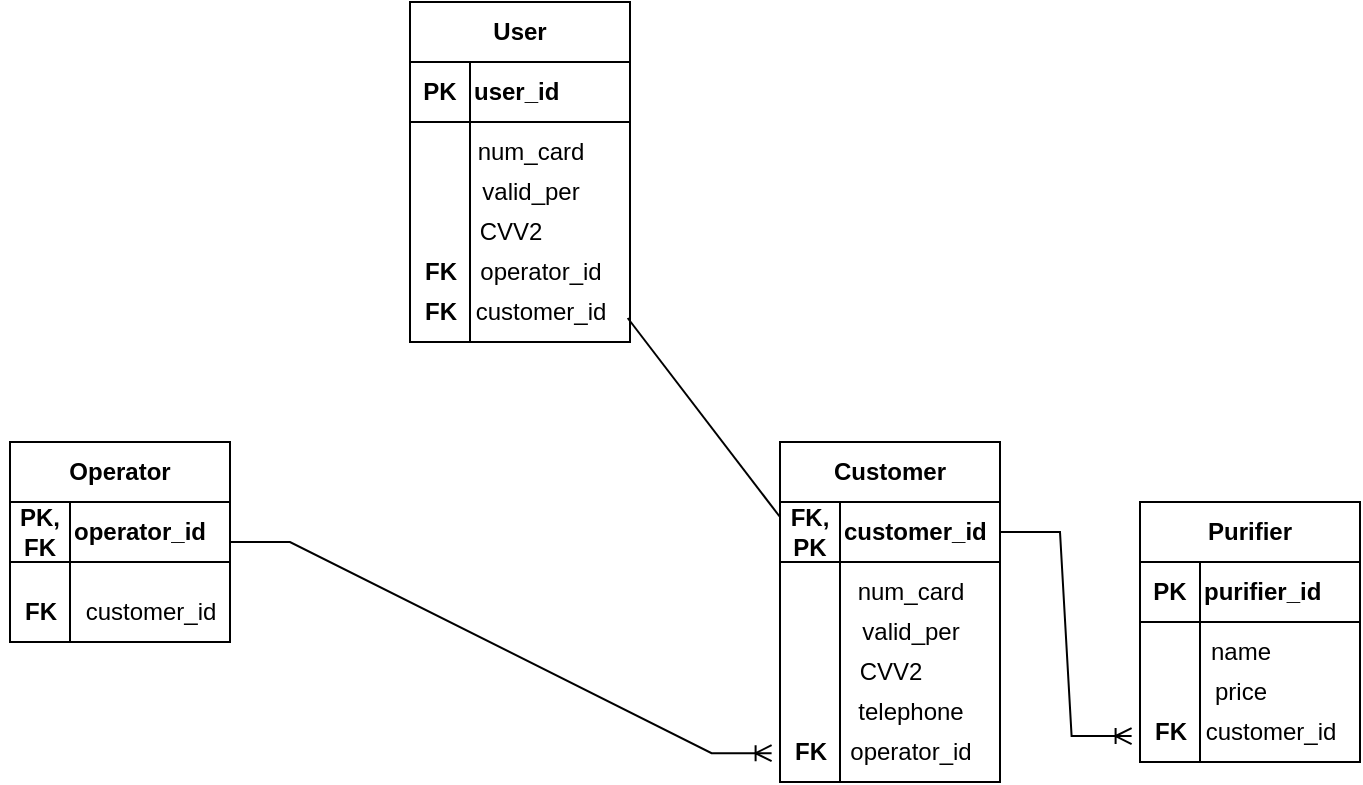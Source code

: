 <mxfile version="22.0.6" type="device" pages="3">
  <diagram id="mCyr1kptdM3YggUfpTlr" name="Варіант (а)">
    <mxGraphModel dx="1050" dy="542" grid="1" gridSize="10" guides="1" tooltips="1" connect="1" arrows="1" fold="1" page="1" pageScale="1" pageWidth="850" pageHeight="1100" math="0" shadow="0">
      <root>
        <mxCell id="0" />
        <mxCell id="1" parent="0" />
        <mxCell id="K9VBhdeOLqhP3uieEbr1-109" value="" style="rounded=0;whiteSpace=wrap;html=1;align=left;" parent="1" vertex="1">
          <mxGeometry x="320" y="100" width="80" height="110" as="geometry" />
        </mxCell>
        <mxCell id="K9VBhdeOLqhP3uieEbr1-110" value="&lt;b&gt;User&lt;/b&gt;" style="rounded=0;whiteSpace=wrap;html=1;" parent="1" vertex="1">
          <mxGeometry x="290" y="40" width="110" height="30" as="geometry" />
        </mxCell>
        <mxCell id="K9VBhdeOLqhP3uieEbr1-111" value="&lt;b&gt;PK&lt;br&gt;&lt;/b&gt;" style="rounded=0;whiteSpace=wrap;html=1;" parent="1" vertex="1">
          <mxGeometry x="290" y="70" width="30" height="30" as="geometry" />
        </mxCell>
        <mxCell id="K9VBhdeOLqhP3uieEbr1-112" value="" style="rounded=0;whiteSpace=wrap;html=1;" parent="1" vertex="1">
          <mxGeometry x="290" y="100" width="30" height="110" as="geometry" />
        </mxCell>
        <mxCell id="K9VBhdeOLqhP3uieEbr1-113" value="&lt;b&gt;user_id&lt;/b&gt;" style="rounded=0;whiteSpace=wrap;html=1;align=left;" parent="1" vertex="1">
          <mxGeometry x="320" y="70" width="80" height="30" as="geometry" />
        </mxCell>
        <mxCell id="K9VBhdeOLqhP3uieEbr1-117" value="num_card" style="text;html=1;align=center;verticalAlign=middle;resizable=0;points=[];autosize=1;strokeColor=none;fillColor=none;" parent="1" vertex="1">
          <mxGeometry x="310" y="100" width="80" height="30" as="geometry" />
        </mxCell>
        <mxCell id="K9VBhdeOLqhP3uieEbr1-118" value="valid_per" style="text;html=1;align=center;verticalAlign=middle;resizable=0;points=[];autosize=1;strokeColor=none;fillColor=none;" parent="1" vertex="1">
          <mxGeometry x="315" y="120" width="70" height="30" as="geometry" />
        </mxCell>
        <mxCell id="K9VBhdeOLqhP3uieEbr1-119" value="CVV2" style="text;html=1;align=center;verticalAlign=middle;resizable=0;points=[];autosize=1;strokeColor=none;fillColor=none;" parent="1" vertex="1">
          <mxGeometry x="315" y="140" width="50" height="30" as="geometry" />
        </mxCell>
        <mxCell id="K9VBhdeOLqhP3uieEbr1-120" value="operator_id" style="text;html=1;align=center;verticalAlign=middle;resizable=0;points=[];autosize=1;strokeColor=none;fillColor=none;" parent="1" vertex="1">
          <mxGeometry x="315" y="160" width="80" height="30" as="geometry" />
        </mxCell>
        <mxCell id="K9VBhdeOLqhP3uieEbr1-121" value="&lt;b&gt;FK&lt;/b&gt;" style="text;html=1;align=center;verticalAlign=middle;resizable=0;points=[];autosize=1;strokeColor=none;fillColor=none;" parent="1" vertex="1">
          <mxGeometry x="285" y="160" width="40" height="30" as="geometry" />
        </mxCell>
        <mxCell id="K9VBhdeOLqhP3uieEbr1-123" value="customer_id" style="text;html=1;align=center;verticalAlign=middle;resizable=0;points=[];autosize=1;strokeColor=none;fillColor=none;" parent="1" vertex="1">
          <mxGeometry x="310" y="180" width="90" height="30" as="geometry" />
        </mxCell>
        <mxCell id="K9VBhdeOLqhP3uieEbr1-124" value="&lt;b&gt;FK&lt;/b&gt;" style="text;html=1;align=center;verticalAlign=middle;resizable=0;points=[];autosize=1;strokeColor=none;fillColor=none;" parent="1" vertex="1">
          <mxGeometry x="285" y="180" width="40" height="30" as="geometry" />
        </mxCell>
        <mxCell id="K9VBhdeOLqhP3uieEbr1-128" value="&lt;b&gt;Operator&lt;/b&gt;" style="rounded=0;whiteSpace=wrap;html=1;" parent="1" vertex="1">
          <mxGeometry x="90" y="260" width="110" height="30" as="geometry" />
        </mxCell>
        <mxCell id="K9VBhdeOLqhP3uieEbr1-129" value="&lt;b&gt;PK,&lt;br&gt;FK&lt;br&gt;&lt;/b&gt;" style="rounded=0;whiteSpace=wrap;html=1;" parent="1" vertex="1">
          <mxGeometry x="90" y="290" width="30" height="30" as="geometry" />
        </mxCell>
        <mxCell id="K9VBhdeOLqhP3uieEbr1-131" value="&lt;b&gt;operator_id&lt;/b&gt;" style="rounded=0;whiteSpace=wrap;html=1;align=left;" parent="1" vertex="1">
          <mxGeometry x="120" y="290" width="80" height="30" as="geometry" />
        </mxCell>
        <mxCell id="K9VBhdeOLqhP3uieEbr1-149" value="" style="rounded=0;whiteSpace=wrap;html=1;align=left;" parent="1" vertex="1">
          <mxGeometry x="505" y="320" width="80" height="110" as="geometry" />
        </mxCell>
        <mxCell id="K9VBhdeOLqhP3uieEbr1-150" value="&lt;b&gt;Customer&lt;/b&gt;" style="rounded=0;whiteSpace=wrap;html=1;" parent="1" vertex="1">
          <mxGeometry x="475" y="260" width="110" height="30" as="geometry" />
        </mxCell>
        <mxCell id="K9VBhdeOLqhP3uieEbr1-151" value="&lt;b&gt;FK, PK&lt;/b&gt;" style="rounded=0;whiteSpace=wrap;html=1;" parent="1" vertex="1">
          <mxGeometry x="475" y="290" width="30" height="30" as="geometry" />
        </mxCell>
        <mxCell id="K9VBhdeOLqhP3uieEbr1-152" value="" style="rounded=0;whiteSpace=wrap;html=1;" parent="1" vertex="1">
          <mxGeometry x="475" y="320" width="30" height="110" as="geometry" />
        </mxCell>
        <mxCell id="K9VBhdeOLqhP3uieEbr1-153" value="&lt;b&gt;customer_id&lt;/b&gt;" style="rounded=0;whiteSpace=wrap;html=1;align=left;" parent="1" vertex="1">
          <mxGeometry x="505" y="290" width="80" height="30" as="geometry" />
        </mxCell>
        <mxCell id="K9VBhdeOLqhP3uieEbr1-158" value="operator_id" style="text;html=1;align=center;verticalAlign=middle;resizable=0;points=[];autosize=1;strokeColor=none;fillColor=none;" parent="1" vertex="1">
          <mxGeometry x="500" y="400" width="80" height="30" as="geometry" />
        </mxCell>
        <mxCell id="K9VBhdeOLqhP3uieEbr1-159" value="&lt;b&gt;FK&lt;/b&gt;" style="text;html=1;align=center;verticalAlign=middle;resizable=0;points=[];autosize=1;strokeColor=none;fillColor=none;" parent="1" vertex="1">
          <mxGeometry x="470" y="400" width="40" height="30" as="geometry" />
        </mxCell>
        <mxCell id="K9VBhdeOLqhP3uieEbr1-165" value="" style="rounded=0;whiteSpace=wrap;html=1;align=left;" parent="1" vertex="1">
          <mxGeometry x="685" y="350" width="80" height="70" as="geometry" />
        </mxCell>
        <mxCell id="K9VBhdeOLqhP3uieEbr1-166" value="&lt;b&gt;Purifier&lt;/b&gt;" style="rounded=0;whiteSpace=wrap;html=1;" parent="1" vertex="1">
          <mxGeometry x="655" y="290" width="110" height="30" as="geometry" />
        </mxCell>
        <mxCell id="K9VBhdeOLqhP3uieEbr1-167" value="&lt;b&gt;PK&lt;/b&gt;" style="rounded=0;whiteSpace=wrap;html=1;" parent="1" vertex="1">
          <mxGeometry x="655" y="320" width="30" height="30" as="geometry" />
        </mxCell>
        <mxCell id="K9VBhdeOLqhP3uieEbr1-168" value="" style="rounded=0;whiteSpace=wrap;html=1;" parent="1" vertex="1">
          <mxGeometry x="655" y="350" width="30" height="70" as="geometry" />
        </mxCell>
        <mxCell id="K9VBhdeOLqhP3uieEbr1-169" value="&lt;b style=&quot;border-color: var(--border-color); text-align: center;&quot;&gt;purifier&lt;/b&gt;&lt;b&gt;_id&lt;/b&gt;" style="rounded=0;whiteSpace=wrap;html=1;align=left;" parent="1" vertex="1">
          <mxGeometry x="685" y="320" width="80" height="30" as="geometry" />
        </mxCell>
        <mxCell id="K9VBhdeOLqhP3uieEbr1-170" value="name" style="text;html=1;align=center;verticalAlign=middle;resizable=0;points=[];autosize=1;strokeColor=none;fillColor=none;" parent="1" vertex="1">
          <mxGeometry x="680" y="350" width="50" height="30" as="geometry" />
        </mxCell>
        <mxCell id="K9VBhdeOLqhP3uieEbr1-171" value="price" style="text;html=1;align=center;verticalAlign=middle;resizable=0;points=[];autosize=1;strokeColor=none;fillColor=none;" parent="1" vertex="1">
          <mxGeometry x="680" y="370" width="50" height="30" as="geometry" />
        </mxCell>
        <mxCell id="K9VBhdeOLqhP3uieEbr1-174" value="customer_id" style="text;html=1;align=center;verticalAlign=middle;resizable=0;points=[];autosize=1;strokeColor=none;fillColor=none;" parent="1" vertex="1">
          <mxGeometry x="675" y="390" width="90" height="30" as="geometry" />
        </mxCell>
        <mxCell id="K9VBhdeOLqhP3uieEbr1-175" value="&lt;b&gt;FK&lt;/b&gt;" style="text;html=1;align=center;verticalAlign=middle;resizable=0;points=[];autosize=1;strokeColor=none;fillColor=none;" parent="1" vertex="1">
          <mxGeometry x="650" y="390" width="40" height="30" as="geometry" />
        </mxCell>
        <mxCell id="K9VBhdeOLqhP3uieEbr1-179" value="" style="edgeStyle=entityRelationEdgeStyle;fontSize=12;html=1;endArrow=ERoneToMany;rounded=0;exitX=1;exitY=0.5;exitDx=0;exitDy=0;entryX=0.02;entryY=0.567;entryDx=0;entryDy=0;entryPerimeter=0;" parent="1" source="K9VBhdeOLqhP3uieEbr1-153" target="K9VBhdeOLqhP3uieEbr1-175" edge="1">
          <mxGeometry width="100" height="100" relative="1" as="geometry">
            <mxPoint x="626" y="250" as="sourcePoint" />
            <mxPoint x="714" y="181" as="targetPoint" />
            <Array as="points">
              <mxPoint x="691" y="195" />
            </Array>
          </mxGeometry>
        </mxCell>
        <mxCell id="zKbxc6WxqbrizppDIl1E-2" value="" style="group" parent="1" vertex="1" connectable="0">
          <mxGeometry x="85" y="320" width="115" height="90" as="geometry" />
        </mxCell>
        <mxCell id="K9VBhdeOLqhP3uieEbr1-127" value="" style="rounded=0;whiteSpace=wrap;html=1;align=left;" parent="zKbxc6WxqbrizppDIl1E-2" vertex="1">
          <mxGeometry x="35" width="80" height="40" as="geometry" />
        </mxCell>
        <mxCell id="K9VBhdeOLqhP3uieEbr1-130" value="" style="rounded=0;whiteSpace=wrap;html=1;" parent="zKbxc6WxqbrizppDIl1E-2" vertex="1">
          <mxGeometry x="5" width="30" height="40" as="geometry" />
        </mxCell>
        <mxCell id="K9VBhdeOLqhP3uieEbr1-142" value="customer_id" style="text;html=1;align=center;verticalAlign=middle;resizable=0;points=[];autosize=1;strokeColor=none;fillColor=none;" parent="zKbxc6WxqbrizppDIl1E-2" vertex="1">
          <mxGeometry x="30" y="10" width="90" height="30" as="geometry" />
        </mxCell>
        <mxCell id="K9VBhdeOLqhP3uieEbr1-143" value="&lt;b&gt;FK&lt;/b&gt;" style="text;html=1;align=center;verticalAlign=middle;resizable=0;points=[];autosize=1;strokeColor=none;fillColor=none;" parent="zKbxc6WxqbrizppDIl1E-2" vertex="1">
          <mxGeometry y="10" width="40" height="30" as="geometry" />
        </mxCell>
        <mxCell id="zKbxc6WxqbrizppDIl1E-3" value="num_card" style="text;html=1;align=center;verticalAlign=middle;resizable=0;points=[];autosize=1;strokeColor=none;fillColor=none;" parent="1" vertex="1">
          <mxGeometry x="500" y="320" width="80" height="30" as="geometry" />
        </mxCell>
        <mxCell id="zKbxc6WxqbrizppDIl1E-4" value="valid_per" style="text;html=1;align=center;verticalAlign=middle;resizable=0;points=[];autosize=1;strokeColor=none;fillColor=none;" parent="1" vertex="1">
          <mxGeometry x="505" y="340" width="70" height="30" as="geometry" />
        </mxCell>
        <mxCell id="zKbxc6WxqbrizppDIl1E-5" value="CVV2" style="text;html=1;align=center;verticalAlign=middle;resizable=0;points=[];autosize=1;strokeColor=none;fillColor=none;" parent="1" vertex="1">
          <mxGeometry x="505" y="360" width="50" height="30" as="geometry" />
        </mxCell>
        <mxCell id="eUkNvfZlr0Dbtl-ouAi_-3" value="telephone" style="text;html=1;align=center;verticalAlign=middle;resizable=0;points=[];autosize=1;strokeColor=none;fillColor=none;" vertex="1" parent="1">
          <mxGeometry x="500" y="380" width="80" height="30" as="geometry" />
        </mxCell>
        <mxCell id="eUkNvfZlr0Dbtl-ouAi_-6" value="" style="endArrow=none;html=1;rounded=0;exitX=0.987;exitY=0.6;exitDx=0;exitDy=0;exitPerimeter=0;entryX=0;entryY=0.25;entryDx=0;entryDy=0;" edge="1" parent="1" source="K9VBhdeOLqhP3uieEbr1-123" target="K9VBhdeOLqhP3uieEbr1-151">
          <mxGeometry relative="1" as="geometry">
            <mxPoint x="340" y="280" as="sourcePoint" />
            <mxPoint x="500" y="280" as="targetPoint" />
          </mxGeometry>
        </mxCell>
        <mxCell id="eUkNvfZlr0Dbtl-ouAi_-10" value="" style="edgeStyle=entityRelationEdgeStyle;fontSize=12;html=1;endArrow=ERoneToMany;rounded=0;entryX=0.02;entryY=0.52;entryDx=0;entryDy=0;entryPerimeter=0;" edge="1" parent="1" target="K9VBhdeOLqhP3uieEbr1-159">
          <mxGeometry width="100" height="100" relative="1" as="geometry">
            <mxPoint x="200" y="310" as="sourcePoint" />
            <mxPoint x="661" y="417" as="targetPoint" />
            <Array as="points">
              <mxPoint x="701" y="205" />
            </Array>
          </mxGeometry>
        </mxCell>
      </root>
    </mxGraphModel>
  </diagram>
  <diagram name="Варіант (b)" id="RiiAwfqw73dtremXpdQP">
    <mxGraphModel dx="1108" dy="1582" grid="1" gridSize="10" guides="1" tooltips="1" connect="1" arrows="1" fold="1" page="1" pageScale="1" pageWidth="850" pageHeight="1100" math="0" shadow="0">
      <root>
        <mxCell id="gezteYiFKmW2SbijRGQw-0" />
        <mxCell id="gezteYiFKmW2SbijRGQw-1" parent="gezteYiFKmW2SbijRGQw-0" />
        <mxCell id="gezteYiFKmW2SbijRGQw-2" value="dept" style="shape=table;startSize=30;container=1;collapsible=1;childLayout=tableLayout;fixedRows=1;rowLines=0;fontStyle=1;align=center;resizeLast=1;" vertex="1" parent="gezteYiFKmW2SbijRGQw-1">
          <mxGeometry x="140" y="-780" width="180" height="130" as="geometry" />
        </mxCell>
        <mxCell id="gezteYiFKmW2SbijRGQw-3" value="" style="shape=partialRectangle;collapsible=0;dropTarget=0;pointerEvents=0;fillColor=none;top=0;left=0;bottom=1;right=0;points=[[0,0.5],[1,0.5]];portConstraint=eastwest;" vertex="1" parent="gezteYiFKmW2SbijRGQw-2">
          <mxGeometry y="30" width="180" height="30" as="geometry" />
        </mxCell>
        <mxCell id="gezteYiFKmW2SbijRGQw-4" value="PK" style="shape=partialRectangle;connectable=0;fillColor=none;top=0;left=0;bottom=0;right=0;fontStyle=1;overflow=hidden;" vertex="1" parent="gezteYiFKmW2SbijRGQw-3">
          <mxGeometry width="30" height="30" as="geometry">
            <mxRectangle width="30" height="30" as="alternateBounds" />
          </mxGeometry>
        </mxCell>
        <mxCell id="gezteYiFKmW2SbijRGQw-5" value="deptno" style="shape=partialRectangle;connectable=0;fillColor=none;top=0;left=0;bottom=0;right=0;align=left;spacingLeft=6;fontStyle=5;overflow=hidden;" vertex="1" parent="gezteYiFKmW2SbijRGQw-3">
          <mxGeometry x="30" width="150" height="30" as="geometry">
            <mxRectangle width="150" height="30" as="alternateBounds" />
          </mxGeometry>
        </mxCell>
        <mxCell id="gezteYiFKmW2SbijRGQw-6" value="" style="shape=partialRectangle;collapsible=0;dropTarget=0;pointerEvents=0;fillColor=none;top=0;left=0;bottom=0;right=0;points=[[0,0.5],[1,0.5]];portConstraint=eastwest;" vertex="1" parent="gezteYiFKmW2SbijRGQw-2">
          <mxGeometry y="60" width="180" height="30" as="geometry" />
        </mxCell>
        <mxCell id="gezteYiFKmW2SbijRGQw-7" value="" style="shape=partialRectangle;connectable=0;fillColor=none;top=0;left=0;bottom=0;right=0;editable=1;overflow=hidden;" vertex="1" parent="gezteYiFKmW2SbijRGQw-6">
          <mxGeometry width="30" height="30" as="geometry">
            <mxRectangle width="30" height="30" as="alternateBounds" />
          </mxGeometry>
        </mxCell>
        <mxCell id="gezteYiFKmW2SbijRGQw-8" value="name" style="shape=partialRectangle;connectable=0;fillColor=none;top=0;left=0;bottom=0;right=0;align=left;spacingLeft=6;overflow=hidden;" vertex="1" parent="gezteYiFKmW2SbijRGQw-6">
          <mxGeometry x="30" width="150" height="30" as="geometry">
            <mxRectangle width="150" height="30" as="alternateBounds" />
          </mxGeometry>
        </mxCell>
        <mxCell id="gezteYiFKmW2SbijRGQw-9" value="" style="shape=partialRectangle;collapsible=0;dropTarget=0;pointerEvents=0;fillColor=none;top=0;left=0;bottom=0;right=0;points=[[0,0.5],[1,0.5]];portConstraint=eastwest;" vertex="1" parent="gezteYiFKmW2SbijRGQw-2">
          <mxGeometry y="90" width="180" height="30" as="geometry" />
        </mxCell>
        <mxCell id="gezteYiFKmW2SbijRGQw-10" value="FK" style="shape=partialRectangle;connectable=0;fillColor=none;top=0;left=0;bottom=0;right=0;editable=1;overflow=hidden;fontStyle=1" vertex="1" parent="gezteYiFKmW2SbijRGQw-9">
          <mxGeometry width="30" height="30" as="geometry">
            <mxRectangle width="30" height="30" as="alternateBounds" />
          </mxGeometry>
        </mxCell>
        <mxCell id="gezteYiFKmW2SbijRGQw-11" value="locno" style="shape=partialRectangle;connectable=0;fillColor=none;top=0;left=0;bottom=0;right=0;align=left;spacingLeft=6;overflow=hidden;" vertex="1" parent="gezteYiFKmW2SbijRGQw-9">
          <mxGeometry x="30" width="150" height="30" as="geometry">
            <mxRectangle width="150" height="30" as="alternateBounds" />
          </mxGeometry>
        </mxCell>
        <mxCell id="gezteYiFKmW2SbijRGQw-12" value="loc" style="shape=table;startSize=30;container=1;collapsible=1;childLayout=tableLayout;fixedRows=1;rowLines=0;fontStyle=1;align=center;resizeLast=1;" vertex="1" parent="gezteYiFKmW2SbijRGQw-1">
          <mxGeometry x="140" y="-610" width="180" height="90" as="geometry" />
        </mxCell>
        <mxCell id="gezteYiFKmW2SbijRGQw-13" value="" style="shape=partialRectangle;collapsible=0;dropTarget=0;pointerEvents=0;fillColor=none;top=0;left=0;bottom=1;right=0;points=[[0,0.5],[1,0.5]];portConstraint=eastwest;" vertex="1" parent="gezteYiFKmW2SbijRGQw-12">
          <mxGeometry y="30" width="180" height="30" as="geometry" />
        </mxCell>
        <mxCell id="gezteYiFKmW2SbijRGQw-14" value="PK" style="shape=partialRectangle;connectable=0;fillColor=none;top=0;left=0;bottom=0;right=0;fontStyle=1;overflow=hidden;" vertex="1" parent="gezteYiFKmW2SbijRGQw-13">
          <mxGeometry width="30" height="30" as="geometry">
            <mxRectangle width="30" height="30" as="alternateBounds" />
          </mxGeometry>
        </mxCell>
        <mxCell id="gezteYiFKmW2SbijRGQw-15" value="locno" style="shape=partialRectangle;connectable=0;fillColor=none;top=0;left=0;bottom=0;right=0;align=left;spacingLeft=6;fontStyle=5;overflow=hidden;" vertex="1" parent="gezteYiFKmW2SbijRGQw-13">
          <mxGeometry x="30" width="150" height="30" as="geometry">
            <mxRectangle width="150" height="30" as="alternateBounds" />
          </mxGeometry>
        </mxCell>
        <mxCell id="gezteYiFKmW2SbijRGQw-16" value="" style="shape=partialRectangle;collapsible=0;dropTarget=0;pointerEvents=0;fillColor=none;top=0;left=0;bottom=0;right=0;points=[[0,0.5],[1,0.5]];portConstraint=eastwest;" vertex="1" parent="gezteYiFKmW2SbijRGQw-12">
          <mxGeometry y="60" width="180" height="30" as="geometry" />
        </mxCell>
        <mxCell id="gezteYiFKmW2SbijRGQw-17" value="" style="shape=partialRectangle;connectable=0;fillColor=none;top=0;left=0;bottom=0;right=0;editable=1;overflow=hidden;" vertex="1" parent="gezteYiFKmW2SbijRGQw-16">
          <mxGeometry width="30" height="30" as="geometry">
            <mxRectangle width="30" height="30" as="alternateBounds" />
          </mxGeometry>
        </mxCell>
        <mxCell id="gezteYiFKmW2SbijRGQw-18" value="name" style="shape=partialRectangle;connectable=0;fillColor=none;top=0;left=0;bottom=0;right=0;align=left;spacingLeft=6;overflow=hidden;" vertex="1" parent="gezteYiFKmW2SbijRGQw-16">
          <mxGeometry x="30" width="150" height="30" as="geometry">
            <mxRectangle width="150" height="30" as="alternateBounds" />
          </mxGeometry>
        </mxCell>
        <mxCell id="gezteYiFKmW2SbijRGQw-19" value="" style="edgeStyle=elbowEdgeStyle;fontSize=12;html=1;endArrow=ERmany;rounded=0;entryX=0;entryY=0.5;entryDx=0;entryDy=0;" edge="1" parent="gezteYiFKmW2SbijRGQw-1" source="gezteYiFKmW2SbijRGQw-13" target="gezteYiFKmW2SbijRGQw-9">
          <mxGeometry width="100" height="100" relative="1" as="geometry">
            <mxPoint x="200" y="-630" as="sourcePoint" />
            <mxPoint x="300" y="-730" as="targetPoint" />
            <Array as="points">
              <mxPoint x="100" y="-627" />
            </Array>
          </mxGeometry>
        </mxCell>
        <mxCell id="gezteYiFKmW2SbijRGQw-20" value="emp" style="shape=table;startSize=30;container=1;collapsible=1;childLayout=tableLayout;fixedRows=1;rowLines=0;fontStyle=1;align=center;resizeLast=1;" vertex="1" parent="gezteYiFKmW2SbijRGQw-1">
          <mxGeometry x="380" y="-840" width="195" height="270" as="geometry" />
        </mxCell>
        <mxCell id="gezteYiFKmW2SbijRGQw-21" value="" style="shape=partialRectangle;collapsible=0;dropTarget=0;pointerEvents=0;fillColor=none;top=0;left=0;bottom=1;right=0;points=[[0,0.5],[1,0.5]];portConstraint=eastwest;" vertex="1" parent="gezteYiFKmW2SbijRGQw-20">
          <mxGeometry y="30" width="195" height="30" as="geometry" />
        </mxCell>
        <mxCell id="gezteYiFKmW2SbijRGQw-22" value="PK" style="shape=partialRectangle;connectable=0;fillColor=none;top=0;left=0;bottom=0;right=0;fontStyle=1;overflow=hidden;" vertex="1" parent="gezteYiFKmW2SbijRGQw-21">
          <mxGeometry width="30" height="30" as="geometry">
            <mxRectangle width="30" height="30" as="alternateBounds" />
          </mxGeometry>
        </mxCell>
        <mxCell id="gezteYiFKmW2SbijRGQw-23" value="empno" style="shape=partialRectangle;connectable=0;fillColor=none;top=0;left=0;bottom=0;right=0;align=left;spacingLeft=6;fontStyle=5;overflow=hidden;" vertex="1" parent="gezteYiFKmW2SbijRGQw-21">
          <mxGeometry x="30" width="165" height="30" as="geometry">
            <mxRectangle width="165" height="30" as="alternateBounds" />
          </mxGeometry>
        </mxCell>
        <mxCell id="gezteYiFKmW2SbijRGQw-24" value="" style="shape=partialRectangle;collapsible=0;dropTarget=0;pointerEvents=0;fillColor=none;top=0;left=0;bottom=0;right=0;points=[[0,0.5],[1,0.5]];portConstraint=eastwest;" vertex="1" parent="gezteYiFKmW2SbijRGQw-20">
          <mxGeometry y="60" width="195" height="30" as="geometry" />
        </mxCell>
        <mxCell id="gezteYiFKmW2SbijRGQw-25" value="" style="shape=partialRectangle;connectable=0;fillColor=none;top=0;left=0;bottom=0;right=0;editable=1;overflow=hidden;" vertex="1" parent="gezteYiFKmW2SbijRGQw-24">
          <mxGeometry width="30" height="30" as="geometry">
            <mxRectangle width="30" height="30" as="alternateBounds" />
          </mxGeometry>
        </mxCell>
        <mxCell id="gezteYiFKmW2SbijRGQw-26" value="ename" style="shape=partialRectangle;connectable=0;fillColor=none;top=0;left=0;bottom=0;right=0;align=left;spacingLeft=6;overflow=hidden;" vertex="1" parent="gezteYiFKmW2SbijRGQw-24">
          <mxGeometry x="30" width="165" height="30" as="geometry">
            <mxRectangle width="165" height="30" as="alternateBounds" />
          </mxGeometry>
        </mxCell>
        <mxCell id="gezteYiFKmW2SbijRGQw-27" value="" style="shape=partialRectangle;collapsible=0;dropTarget=0;pointerEvents=0;fillColor=none;top=0;left=0;bottom=0;right=0;points=[[0,0.5],[1,0.5]];portConstraint=eastwest;" vertex="1" parent="gezteYiFKmW2SbijRGQw-20">
          <mxGeometry y="90" width="195" height="30" as="geometry" />
        </mxCell>
        <mxCell id="gezteYiFKmW2SbijRGQw-28" value="" style="shape=partialRectangle;connectable=0;fillColor=none;top=0;left=0;bottom=0;right=0;editable=1;overflow=hidden;fontStyle=1" vertex="1" parent="gezteYiFKmW2SbijRGQw-27">
          <mxGeometry width="30" height="30" as="geometry">
            <mxRectangle width="30" height="30" as="alternateBounds" />
          </mxGeometry>
        </mxCell>
        <mxCell id="gezteYiFKmW2SbijRGQw-29" value="job" style="shape=partialRectangle;connectable=0;fillColor=none;top=0;left=0;bottom=0;right=0;align=left;spacingLeft=6;overflow=hidden;" vertex="1" parent="gezteYiFKmW2SbijRGQw-27">
          <mxGeometry x="30" width="165" height="30" as="geometry">
            <mxRectangle width="165" height="30" as="alternateBounds" />
          </mxGeometry>
        </mxCell>
        <mxCell id="gezteYiFKmW2SbijRGQw-33" value="" style="shape=partialRectangle;collapsible=0;dropTarget=0;pointerEvents=0;fillColor=none;top=0;left=0;bottom=0;right=0;points=[[0,0.5],[1,0.5]];portConstraint=eastwest;" vertex="1" parent="gezteYiFKmW2SbijRGQw-20">
          <mxGeometry y="120" width="195" height="30" as="geometry" />
        </mxCell>
        <mxCell id="gezteYiFKmW2SbijRGQw-34" value="" style="shape=partialRectangle;connectable=0;fillColor=none;top=0;left=0;bottom=0;right=0;editable=1;overflow=hidden;fontStyle=1" vertex="1" parent="gezteYiFKmW2SbijRGQw-33">
          <mxGeometry width="30" height="30" as="geometry">
            <mxRectangle width="30" height="30" as="alternateBounds" />
          </mxGeometry>
        </mxCell>
        <mxCell id="gezteYiFKmW2SbijRGQw-35" value="hiredate" style="shape=partialRectangle;connectable=0;fillColor=none;top=0;left=0;bottom=0;right=0;align=left;spacingLeft=6;overflow=hidden;" vertex="1" parent="gezteYiFKmW2SbijRGQw-33">
          <mxGeometry x="30" width="165" height="30" as="geometry">
            <mxRectangle width="165" height="30" as="alternateBounds" />
          </mxGeometry>
        </mxCell>
        <mxCell id="gezteYiFKmW2SbijRGQw-36" value="" style="shape=partialRectangle;collapsible=0;dropTarget=0;pointerEvents=0;fillColor=none;top=0;left=0;bottom=0;right=0;points=[[0,0.5],[1,0.5]];portConstraint=eastwest;" vertex="1" parent="gezteYiFKmW2SbijRGQw-20">
          <mxGeometry y="150" width="195" height="30" as="geometry" />
        </mxCell>
        <mxCell id="gezteYiFKmW2SbijRGQw-37" value="" style="shape=partialRectangle;connectable=0;fillColor=none;top=0;left=0;bottom=0;right=0;editable=1;overflow=hidden;fontStyle=1" vertex="1" parent="gezteYiFKmW2SbijRGQw-36">
          <mxGeometry width="30" height="30" as="geometry">
            <mxRectangle width="30" height="30" as="alternateBounds" />
          </mxGeometry>
        </mxCell>
        <mxCell id="gezteYiFKmW2SbijRGQw-38" value="sal" style="shape=partialRectangle;connectable=0;fillColor=none;top=0;left=0;bottom=0;right=0;align=left;spacingLeft=6;overflow=hidden;" vertex="1" parent="gezteYiFKmW2SbijRGQw-36">
          <mxGeometry x="30" width="165" height="30" as="geometry">
            <mxRectangle width="165" height="30" as="alternateBounds" />
          </mxGeometry>
        </mxCell>
        <mxCell id="gezteYiFKmW2SbijRGQw-39" value="" style="shape=partialRectangle;collapsible=0;dropTarget=0;pointerEvents=0;fillColor=none;top=0;left=0;bottom=0;right=0;points=[[0,0.5],[1,0.5]];portConstraint=eastwest;" vertex="1" parent="gezteYiFKmW2SbijRGQw-20">
          <mxGeometry y="180" width="195" height="30" as="geometry" />
        </mxCell>
        <mxCell id="gezteYiFKmW2SbijRGQw-40" value="" style="shape=partialRectangle;connectable=0;fillColor=none;top=0;left=0;bottom=0;right=0;editable=1;overflow=hidden;fontStyle=1" vertex="1" parent="gezteYiFKmW2SbijRGQw-39">
          <mxGeometry width="30" height="30" as="geometry">
            <mxRectangle width="30" height="30" as="alternateBounds" />
          </mxGeometry>
        </mxCell>
        <mxCell id="gezteYiFKmW2SbijRGQw-41" value="com" style="shape=partialRectangle;connectable=0;fillColor=none;top=0;left=0;bottom=0;right=0;align=left;spacingLeft=6;overflow=hidden;" vertex="1" parent="gezteYiFKmW2SbijRGQw-39">
          <mxGeometry x="30" width="165" height="30" as="geometry">
            <mxRectangle width="165" height="30" as="alternateBounds" />
          </mxGeometry>
        </mxCell>
        <mxCell id="gezteYiFKmW2SbijRGQw-42" value="" style="shape=partialRectangle;collapsible=0;dropTarget=0;pointerEvents=0;fillColor=none;top=0;left=0;bottom=0;right=0;points=[[0,0.5],[1,0.5]];portConstraint=eastwest;" vertex="1" parent="gezteYiFKmW2SbijRGQw-20">
          <mxGeometry y="210" width="195" height="30" as="geometry" />
        </mxCell>
        <mxCell id="gezteYiFKmW2SbijRGQw-43" value="FK" style="shape=partialRectangle;connectable=0;fillColor=none;top=0;left=0;bottom=0;right=0;editable=1;overflow=hidden;fontStyle=1" vertex="1" parent="gezteYiFKmW2SbijRGQw-42">
          <mxGeometry width="30" height="30" as="geometry">
            <mxRectangle width="30" height="30" as="alternateBounds" />
          </mxGeometry>
        </mxCell>
        <mxCell id="gezteYiFKmW2SbijRGQw-44" value="deptno" style="shape=partialRectangle;connectable=0;fillColor=none;top=0;left=0;bottom=0;right=0;align=left;spacingLeft=6;overflow=hidden;" vertex="1" parent="gezteYiFKmW2SbijRGQw-42">
          <mxGeometry x="30" width="165" height="30" as="geometry">
            <mxRectangle width="165" height="30" as="alternateBounds" />
          </mxGeometry>
        </mxCell>
        <mxCell id="9w5AvYkcZSZDb7R4mJsS-26" value="" style="shape=partialRectangle;collapsible=0;dropTarget=0;pointerEvents=0;fillColor=none;top=0;left=0;bottom=0;right=0;points=[[0,0.5],[1,0.5]];portConstraint=eastwest;" vertex="1" parent="gezteYiFKmW2SbijRGQw-20">
          <mxGeometry y="240" width="195" height="30" as="geometry" />
        </mxCell>
        <mxCell id="9w5AvYkcZSZDb7R4mJsS-27" value="FK" style="shape=partialRectangle;connectable=0;fillColor=none;top=0;left=0;bottom=0;right=0;editable=1;overflow=hidden;fontStyle=1" vertex="1" parent="9w5AvYkcZSZDb7R4mJsS-26">
          <mxGeometry width="30" height="30" as="geometry">
            <mxRectangle width="30" height="30" as="alternateBounds" />
          </mxGeometry>
        </mxCell>
        <mxCell id="9w5AvYkcZSZDb7R4mJsS-28" value="mgrno" style="shape=partialRectangle;connectable=0;fillColor=none;top=0;left=0;bottom=0;right=0;align=left;spacingLeft=6;overflow=hidden;" vertex="1" parent="9w5AvYkcZSZDb7R4mJsS-26">
          <mxGeometry x="30" width="165" height="30" as="geometry">
            <mxRectangle width="165" height="30" as="alternateBounds" />
          </mxGeometry>
        </mxCell>
        <mxCell id="gezteYiFKmW2SbijRGQw-46" value="" style="edgeStyle=elbowEdgeStyle;fontSize=12;html=1;endArrow=ERmany;rounded=0;entryX=0;entryY=0.5;entryDx=0;entryDy=0;exitX=1;exitY=0.5;exitDx=0;exitDy=0;" edge="1" parent="gezteYiFKmW2SbijRGQw-1" source="gezteYiFKmW2SbijRGQw-3" target="gezteYiFKmW2SbijRGQw-42">
          <mxGeometry width="100" height="100" relative="1" as="geometry">
            <mxPoint x="230" y="-550" as="sourcePoint" />
            <mxPoint x="300" y="-530" as="targetPoint" />
            <Array as="points">
              <mxPoint x="360" y="-680" />
            </Array>
          </mxGeometry>
        </mxCell>
        <mxCell id="9w5AvYkcZSZDb7R4mJsS-0" value="mgr" style="shape=table;startSize=30;container=1;collapsible=1;childLayout=tableLayout;fixedRows=1;rowLines=0;fontStyle=1;align=center;resizeLast=1;" vertex="1" parent="gezteYiFKmW2SbijRGQw-1">
          <mxGeometry x="620" y="-760" width="180" height="240" as="geometry" />
        </mxCell>
        <mxCell id="9w5AvYkcZSZDb7R4mJsS-1" value="" style="shape=partialRectangle;collapsible=0;dropTarget=0;pointerEvents=0;fillColor=none;top=0;left=0;bottom=1;right=0;points=[[0,0.5],[1,0.5]];portConstraint=eastwest;" vertex="1" parent="9w5AvYkcZSZDb7R4mJsS-0">
          <mxGeometry y="30" width="180" height="30" as="geometry" />
        </mxCell>
        <mxCell id="9w5AvYkcZSZDb7R4mJsS-2" value="PK" style="shape=partialRectangle;connectable=0;fillColor=none;top=0;left=0;bottom=0;right=0;fontStyle=1;overflow=hidden;" vertex="1" parent="9w5AvYkcZSZDb7R4mJsS-1">
          <mxGeometry width="30" height="30" as="geometry">
            <mxRectangle width="30" height="30" as="alternateBounds" />
          </mxGeometry>
        </mxCell>
        <mxCell id="9w5AvYkcZSZDb7R4mJsS-3" value="mgrno" style="shape=partialRectangle;connectable=0;fillColor=none;top=0;left=0;bottom=0;right=0;align=left;spacingLeft=6;fontStyle=5;overflow=hidden;" vertex="1" parent="9w5AvYkcZSZDb7R4mJsS-1">
          <mxGeometry x="30" width="150" height="30" as="geometry">
            <mxRectangle width="150" height="30" as="alternateBounds" />
          </mxGeometry>
        </mxCell>
        <mxCell id="9w5AvYkcZSZDb7R4mJsS-4" value="" style="shape=partialRectangle;collapsible=0;dropTarget=0;pointerEvents=0;fillColor=none;top=0;left=0;bottom=0;right=0;points=[[0,0.5],[1,0.5]];portConstraint=eastwest;" vertex="1" parent="9w5AvYkcZSZDb7R4mJsS-0">
          <mxGeometry y="60" width="180" height="30" as="geometry" />
        </mxCell>
        <mxCell id="9w5AvYkcZSZDb7R4mJsS-5" value="" style="shape=partialRectangle;connectable=0;fillColor=none;top=0;left=0;bottom=0;right=0;editable=1;overflow=hidden;" vertex="1" parent="9w5AvYkcZSZDb7R4mJsS-4">
          <mxGeometry width="30" height="30" as="geometry">
            <mxRectangle width="30" height="30" as="alternateBounds" />
          </mxGeometry>
        </mxCell>
        <mxCell id="9w5AvYkcZSZDb7R4mJsS-6" value="ename" style="shape=partialRectangle;connectable=0;fillColor=none;top=0;left=0;bottom=0;right=0;align=left;spacingLeft=6;overflow=hidden;" vertex="1" parent="9w5AvYkcZSZDb7R4mJsS-4">
          <mxGeometry x="30" width="150" height="30" as="geometry">
            <mxRectangle width="150" height="30" as="alternateBounds" />
          </mxGeometry>
        </mxCell>
        <mxCell id="9w5AvYkcZSZDb7R4mJsS-7" value="" style="shape=partialRectangle;collapsible=0;dropTarget=0;pointerEvents=0;fillColor=none;top=0;left=0;bottom=0;right=0;points=[[0,0.5],[1,0.5]];portConstraint=eastwest;" vertex="1" parent="9w5AvYkcZSZDb7R4mJsS-0">
          <mxGeometry y="90" width="180" height="30" as="geometry" />
        </mxCell>
        <mxCell id="9w5AvYkcZSZDb7R4mJsS-8" value="" style="shape=partialRectangle;connectable=0;fillColor=none;top=0;left=0;bottom=0;right=0;editable=1;overflow=hidden;fontStyle=1" vertex="1" parent="9w5AvYkcZSZDb7R4mJsS-7">
          <mxGeometry width="30" height="30" as="geometry">
            <mxRectangle width="30" height="30" as="alternateBounds" />
          </mxGeometry>
        </mxCell>
        <mxCell id="9w5AvYkcZSZDb7R4mJsS-9" value="job" style="shape=partialRectangle;connectable=0;fillColor=none;top=0;left=0;bottom=0;right=0;align=left;spacingLeft=6;overflow=hidden;" vertex="1" parent="9w5AvYkcZSZDb7R4mJsS-7">
          <mxGeometry x="30" width="150" height="30" as="geometry">
            <mxRectangle width="150" height="30" as="alternateBounds" />
          </mxGeometry>
        </mxCell>
        <mxCell id="9w5AvYkcZSZDb7R4mJsS-13" value="" style="shape=partialRectangle;collapsible=0;dropTarget=0;pointerEvents=0;fillColor=none;top=0;left=0;bottom=0;right=0;points=[[0,0.5],[1,0.5]];portConstraint=eastwest;" vertex="1" parent="9w5AvYkcZSZDb7R4mJsS-0">
          <mxGeometry y="120" width="180" height="30" as="geometry" />
        </mxCell>
        <mxCell id="9w5AvYkcZSZDb7R4mJsS-14" value="" style="shape=partialRectangle;connectable=0;fillColor=none;top=0;left=0;bottom=0;right=0;editable=1;overflow=hidden;fontStyle=1" vertex="1" parent="9w5AvYkcZSZDb7R4mJsS-13">
          <mxGeometry width="30" height="30" as="geometry">
            <mxRectangle width="30" height="30" as="alternateBounds" />
          </mxGeometry>
        </mxCell>
        <mxCell id="9w5AvYkcZSZDb7R4mJsS-15" value="hiredate" style="shape=partialRectangle;connectable=0;fillColor=none;top=0;left=0;bottom=0;right=0;align=left;spacingLeft=6;overflow=hidden;" vertex="1" parent="9w5AvYkcZSZDb7R4mJsS-13">
          <mxGeometry x="30" width="150" height="30" as="geometry">
            <mxRectangle width="150" height="30" as="alternateBounds" />
          </mxGeometry>
        </mxCell>
        <mxCell id="9w5AvYkcZSZDb7R4mJsS-16" value="" style="shape=partialRectangle;collapsible=0;dropTarget=0;pointerEvents=0;fillColor=none;top=0;left=0;bottom=0;right=0;points=[[0,0.5],[1,0.5]];portConstraint=eastwest;" vertex="1" parent="9w5AvYkcZSZDb7R4mJsS-0">
          <mxGeometry y="150" width="180" height="30" as="geometry" />
        </mxCell>
        <mxCell id="9w5AvYkcZSZDb7R4mJsS-17" value="" style="shape=partialRectangle;connectable=0;fillColor=none;top=0;left=0;bottom=0;right=0;editable=1;overflow=hidden;fontStyle=1" vertex="1" parent="9w5AvYkcZSZDb7R4mJsS-16">
          <mxGeometry width="30" height="30" as="geometry">
            <mxRectangle width="30" height="30" as="alternateBounds" />
          </mxGeometry>
        </mxCell>
        <mxCell id="9w5AvYkcZSZDb7R4mJsS-18" value="sal" style="shape=partialRectangle;connectable=0;fillColor=none;top=0;left=0;bottom=0;right=0;align=left;spacingLeft=6;overflow=hidden;" vertex="1" parent="9w5AvYkcZSZDb7R4mJsS-16">
          <mxGeometry x="30" width="150" height="30" as="geometry">
            <mxRectangle width="150" height="30" as="alternateBounds" />
          </mxGeometry>
        </mxCell>
        <mxCell id="9w5AvYkcZSZDb7R4mJsS-19" value="" style="shape=partialRectangle;collapsible=0;dropTarget=0;pointerEvents=0;fillColor=none;top=0;left=0;bottom=0;right=0;points=[[0,0.5],[1,0.5]];portConstraint=eastwest;" vertex="1" parent="9w5AvYkcZSZDb7R4mJsS-0">
          <mxGeometry y="180" width="180" height="30" as="geometry" />
        </mxCell>
        <mxCell id="9w5AvYkcZSZDb7R4mJsS-20" value="" style="shape=partialRectangle;connectable=0;fillColor=none;top=0;left=0;bottom=0;right=0;editable=1;overflow=hidden;fontStyle=1" vertex="1" parent="9w5AvYkcZSZDb7R4mJsS-19">
          <mxGeometry width="30" height="30" as="geometry">
            <mxRectangle width="30" height="30" as="alternateBounds" />
          </mxGeometry>
        </mxCell>
        <mxCell id="9w5AvYkcZSZDb7R4mJsS-21" value="com" style="shape=partialRectangle;connectable=0;fillColor=none;top=0;left=0;bottom=0;right=0;align=left;spacingLeft=6;overflow=hidden;" vertex="1" parent="9w5AvYkcZSZDb7R4mJsS-19">
          <mxGeometry x="30" width="150" height="30" as="geometry">
            <mxRectangle width="150" height="30" as="alternateBounds" />
          </mxGeometry>
        </mxCell>
        <mxCell id="9w5AvYkcZSZDb7R4mJsS-22" value="" style="shape=partialRectangle;collapsible=0;dropTarget=0;pointerEvents=0;fillColor=none;top=0;left=0;bottom=0;right=0;points=[[0,0.5],[1,0.5]];portConstraint=eastwest;" vertex="1" parent="9w5AvYkcZSZDb7R4mJsS-0">
          <mxGeometry y="210" width="180" height="30" as="geometry" />
        </mxCell>
        <mxCell id="9w5AvYkcZSZDb7R4mJsS-23" value="FK" style="shape=partialRectangle;connectable=0;fillColor=none;top=0;left=0;bottom=0;right=0;editable=1;overflow=hidden;fontStyle=1" vertex="1" parent="9w5AvYkcZSZDb7R4mJsS-22">
          <mxGeometry width="30" height="30" as="geometry">
            <mxRectangle width="30" height="30" as="alternateBounds" />
          </mxGeometry>
        </mxCell>
        <mxCell id="9w5AvYkcZSZDb7R4mJsS-24" value="deptno" style="shape=partialRectangle;connectable=0;fillColor=none;top=0;left=0;bottom=0;right=0;align=left;spacingLeft=6;overflow=hidden;" vertex="1" parent="9w5AvYkcZSZDb7R4mJsS-22">
          <mxGeometry x="30" width="150" height="30" as="geometry">
            <mxRectangle width="150" height="30" as="alternateBounds" />
          </mxGeometry>
        </mxCell>
        <mxCell id="9w5AvYkcZSZDb7R4mJsS-25" value="" style="edgeStyle=elbowEdgeStyle;fontSize=12;html=1;endArrow=ERmany;rounded=0;exitX=1;exitY=0.5;exitDx=0;exitDy=0;entryX=0;entryY=0.5;entryDx=0;entryDy=0;" edge="1" parent="gezteYiFKmW2SbijRGQw-1" source="gezteYiFKmW2SbijRGQw-3" target="9w5AvYkcZSZDb7R4mJsS-22">
          <mxGeometry width="100" height="100" relative="1" as="geometry">
            <mxPoint x="390" y="-450" as="sourcePoint" />
            <mxPoint x="660" y="-530" as="targetPoint" />
            <Array as="points">
              <mxPoint x="340" y="-630" />
              <mxPoint x="350" y="-620" />
              <mxPoint x="350" y="-510" />
              <mxPoint x="410" y="-420" />
            </Array>
          </mxGeometry>
        </mxCell>
        <mxCell id="9w5AvYkcZSZDb7R4mJsS-29" value="" style="edgeStyle=elbowEdgeStyle;fontSize=12;html=1;endArrow=ERmany;rounded=0;exitX=0;exitY=0.5;exitDx=0;exitDy=0;entryX=1.015;entryY=0.3;entryDx=0;entryDy=0;entryPerimeter=0;" edge="1" parent="gezteYiFKmW2SbijRGQw-1" source="9w5AvYkcZSZDb7R4mJsS-1" target="9w5AvYkcZSZDb7R4mJsS-26">
          <mxGeometry width="100" height="100" relative="1" as="geometry">
            <mxPoint x="330" y="-725" as="sourcePoint" />
            <mxPoint x="450" y="-605" as="targetPoint" />
            <Array as="points">
              <mxPoint x="600" y="-650" />
            </Array>
          </mxGeometry>
        </mxCell>
      </root>
    </mxGraphModel>
  </diagram>
  <diagram name="Варіант (c)" id="rvxvsrA2Mo_Z0yQ4r2bU">
    <mxGraphModel dx="1108" dy="1582" grid="1" gridSize="10" guides="1" tooltips="1" connect="1" arrows="1" fold="1" page="1" pageScale="1" pageWidth="850" pageHeight="1100" math="0" shadow="0">
      <root>
        <mxCell id="tsf6QHsWhYLNX8EQ_W9M-0" />
        <mxCell id="tsf6QHsWhYLNX8EQ_W9M-1" parent="tsf6QHsWhYLNX8EQ_W9M-0" />
        <mxCell id="RIfUzzzm_-wpYz4NOER9-0" value="dept" style="shape=table;startSize=30;container=1;collapsible=1;childLayout=tableLayout;fixedRows=1;rowLines=0;fontStyle=1;align=center;resizeLast=1;" vertex="1" parent="tsf6QHsWhYLNX8EQ_W9M-1">
          <mxGeometry x="340" y="-709" width="180" height="130" as="geometry" />
        </mxCell>
        <mxCell id="RIfUzzzm_-wpYz4NOER9-1" value="" style="shape=partialRectangle;collapsible=0;dropTarget=0;pointerEvents=0;fillColor=none;top=0;left=0;bottom=1;right=0;points=[[0,0.5],[1,0.5]];portConstraint=eastwest;" vertex="1" parent="RIfUzzzm_-wpYz4NOER9-0">
          <mxGeometry y="30" width="180" height="30" as="geometry" />
        </mxCell>
        <mxCell id="RIfUzzzm_-wpYz4NOER9-2" value="PK" style="shape=partialRectangle;connectable=0;fillColor=none;top=0;left=0;bottom=0;right=0;fontStyle=1;overflow=hidden;" vertex="1" parent="RIfUzzzm_-wpYz4NOER9-1">
          <mxGeometry width="30" height="30" as="geometry">
            <mxRectangle width="30" height="30" as="alternateBounds" />
          </mxGeometry>
        </mxCell>
        <mxCell id="RIfUzzzm_-wpYz4NOER9-3" value="deptno" style="shape=partialRectangle;connectable=0;fillColor=none;top=0;left=0;bottom=0;right=0;align=left;spacingLeft=6;fontStyle=5;overflow=hidden;" vertex="1" parent="RIfUzzzm_-wpYz4NOER9-1">
          <mxGeometry x="30" width="150" height="30" as="geometry">
            <mxRectangle width="150" height="30" as="alternateBounds" />
          </mxGeometry>
        </mxCell>
        <mxCell id="RIfUzzzm_-wpYz4NOER9-4" value="" style="shape=partialRectangle;collapsible=0;dropTarget=0;pointerEvents=0;fillColor=none;top=0;left=0;bottom=0;right=0;points=[[0,0.5],[1,0.5]];portConstraint=eastwest;" vertex="1" parent="RIfUzzzm_-wpYz4NOER9-0">
          <mxGeometry y="60" width="180" height="30" as="geometry" />
        </mxCell>
        <mxCell id="RIfUzzzm_-wpYz4NOER9-5" value="" style="shape=partialRectangle;connectable=0;fillColor=none;top=0;left=0;bottom=0;right=0;editable=1;overflow=hidden;" vertex="1" parent="RIfUzzzm_-wpYz4NOER9-4">
          <mxGeometry width="30" height="30" as="geometry">
            <mxRectangle width="30" height="30" as="alternateBounds" />
          </mxGeometry>
        </mxCell>
        <mxCell id="RIfUzzzm_-wpYz4NOER9-6" value="name" style="shape=partialRectangle;connectable=0;fillColor=none;top=0;left=0;bottom=0;right=0;align=left;spacingLeft=6;overflow=hidden;" vertex="1" parent="RIfUzzzm_-wpYz4NOER9-4">
          <mxGeometry x="30" width="150" height="30" as="geometry">
            <mxRectangle width="150" height="30" as="alternateBounds" />
          </mxGeometry>
        </mxCell>
        <mxCell id="RIfUzzzm_-wpYz4NOER9-7" value="" style="shape=partialRectangle;collapsible=0;dropTarget=0;pointerEvents=0;fillColor=none;top=0;left=0;bottom=0;right=0;points=[[0,0.5],[1,0.5]];portConstraint=eastwest;" vertex="1" parent="RIfUzzzm_-wpYz4NOER9-0">
          <mxGeometry y="90" width="180" height="30" as="geometry" />
        </mxCell>
        <mxCell id="RIfUzzzm_-wpYz4NOER9-8" value="FK" style="shape=partialRectangle;connectable=0;fillColor=none;top=0;left=0;bottom=0;right=0;editable=1;overflow=hidden;fontStyle=1" vertex="1" parent="RIfUzzzm_-wpYz4NOER9-7">
          <mxGeometry width="30" height="30" as="geometry">
            <mxRectangle width="30" height="30" as="alternateBounds" />
          </mxGeometry>
        </mxCell>
        <mxCell id="RIfUzzzm_-wpYz4NOER9-9" value="locno" style="shape=partialRectangle;connectable=0;fillColor=none;top=0;left=0;bottom=0;right=0;align=left;spacingLeft=6;overflow=hidden;" vertex="1" parent="RIfUzzzm_-wpYz4NOER9-7">
          <mxGeometry x="30" width="150" height="30" as="geometry">
            <mxRectangle width="150" height="30" as="alternateBounds" />
          </mxGeometry>
        </mxCell>
        <mxCell id="RIfUzzzm_-wpYz4NOER9-10" value="loc" style="shape=table;startSize=30;container=1;collapsible=1;childLayout=tableLayout;fixedRows=1;rowLines=0;fontStyle=1;align=center;resizeLast=1;" vertex="1" parent="tsf6QHsWhYLNX8EQ_W9M-1">
          <mxGeometry x="340" y="-520" width="180" height="90" as="geometry" />
        </mxCell>
        <mxCell id="RIfUzzzm_-wpYz4NOER9-11" value="" style="shape=partialRectangle;collapsible=0;dropTarget=0;pointerEvents=0;fillColor=none;top=0;left=0;bottom=1;right=0;points=[[0,0.5],[1,0.5]];portConstraint=eastwest;" vertex="1" parent="RIfUzzzm_-wpYz4NOER9-10">
          <mxGeometry y="30" width="180" height="30" as="geometry" />
        </mxCell>
        <mxCell id="RIfUzzzm_-wpYz4NOER9-12" value="PK" style="shape=partialRectangle;connectable=0;fillColor=none;top=0;left=0;bottom=0;right=0;fontStyle=1;overflow=hidden;" vertex="1" parent="RIfUzzzm_-wpYz4NOER9-11">
          <mxGeometry width="30" height="30" as="geometry">
            <mxRectangle width="30" height="30" as="alternateBounds" />
          </mxGeometry>
        </mxCell>
        <mxCell id="RIfUzzzm_-wpYz4NOER9-13" value="locno" style="shape=partialRectangle;connectable=0;fillColor=none;top=0;left=0;bottom=0;right=0;align=left;spacingLeft=6;fontStyle=5;overflow=hidden;" vertex="1" parent="RIfUzzzm_-wpYz4NOER9-11">
          <mxGeometry x="30" width="150" height="30" as="geometry">
            <mxRectangle width="150" height="30" as="alternateBounds" />
          </mxGeometry>
        </mxCell>
        <mxCell id="RIfUzzzm_-wpYz4NOER9-14" value="" style="shape=partialRectangle;collapsible=0;dropTarget=0;pointerEvents=0;fillColor=none;top=0;left=0;bottom=0;right=0;points=[[0,0.5],[1,0.5]];portConstraint=eastwest;" vertex="1" parent="RIfUzzzm_-wpYz4NOER9-10">
          <mxGeometry y="60" width="180" height="30" as="geometry" />
        </mxCell>
        <mxCell id="RIfUzzzm_-wpYz4NOER9-15" value="" style="shape=partialRectangle;connectable=0;fillColor=none;top=0;left=0;bottom=0;right=0;editable=1;overflow=hidden;" vertex="1" parent="RIfUzzzm_-wpYz4NOER9-14">
          <mxGeometry width="30" height="30" as="geometry">
            <mxRectangle width="30" height="30" as="alternateBounds" />
          </mxGeometry>
        </mxCell>
        <mxCell id="RIfUzzzm_-wpYz4NOER9-16" value="name" style="shape=partialRectangle;connectable=0;fillColor=none;top=0;left=0;bottom=0;right=0;align=left;spacingLeft=6;overflow=hidden;" vertex="1" parent="RIfUzzzm_-wpYz4NOER9-14">
          <mxGeometry x="30" width="150" height="30" as="geometry">
            <mxRectangle width="150" height="30" as="alternateBounds" />
          </mxGeometry>
        </mxCell>
        <mxCell id="RIfUzzzm_-wpYz4NOER9-17" value="" style="edgeStyle=elbowEdgeStyle;fontSize=12;html=1;endArrow=ERmany;rounded=0;entryX=0;entryY=0.5;entryDx=0;entryDy=0;" edge="1" parent="tsf6QHsWhYLNX8EQ_W9M-1" source="RIfUzzzm_-wpYz4NOER9-11" target="RIfUzzzm_-wpYz4NOER9-7">
          <mxGeometry width="100" height="100" relative="1" as="geometry">
            <mxPoint x="400" y="-559" as="sourcePoint" />
            <mxPoint x="500" y="-659" as="targetPoint" />
            <Array as="points">
              <mxPoint x="290" y="-540" />
            </Array>
          </mxGeometry>
        </mxCell>
        <mxCell id="RIfUzzzm_-wpYz4NOER9-18" value="emp" style="shape=table;startSize=30;container=1;collapsible=1;childLayout=tableLayout;fixedRows=1;rowLines=0;fontStyle=1;align=center;resizeLast=1;" vertex="1" parent="tsf6QHsWhYLNX8EQ_W9M-1">
          <mxGeometry x="600" y="-709" width="180" height="270" as="geometry" />
        </mxCell>
        <mxCell id="RIfUzzzm_-wpYz4NOER9-19" value="" style="shape=partialRectangle;collapsible=0;dropTarget=0;pointerEvents=0;fillColor=none;top=0;left=0;bottom=1;right=0;points=[[0,0.5],[1,0.5]];portConstraint=eastwest;" vertex="1" parent="RIfUzzzm_-wpYz4NOER9-18">
          <mxGeometry y="30" width="180" height="30" as="geometry" />
        </mxCell>
        <mxCell id="RIfUzzzm_-wpYz4NOER9-20" value="PK" style="shape=partialRectangle;connectable=0;fillColor=none;top=0;left=0;bottom=0;right=0;fontStyle=1;overflow=hidden;" vertex="1" parent="RIfUzzzm_-wpYz4NOER9-19">
          <mxGeometry width="30" height="30" as="geometry">
            <mxRectangle width="30" height="30" as="alternateBounds" />
          </mxGeometry>
        </mxCell>
        <mxCell id="RIfUzzzm_-wpYz4NOER9-21" value="empno" style="shape=partialRectangle;connectable=0;fillColor=none;top=0;left=0;bottom=0;right=0;align=left;spacingLeft=6;fontStyle=5;overflow=hidden;" vertex="1" parent="RIfUzzzm_-wpYz4NOER9-19">
          <mxGeometry x="30" width="150" height="30" as="geometry">
            <mxRectangle width="150" height="30" as="alternateBounds" />
          </mxGeometry>
        </mxCell>
        <mxCell id="RIfUzzzm_-wpYz4NOER9-22" value="" style="shape=partialRectangle;collapsible=0;dropTarget=0;pointerEvents=0;fillColor=none;top=0;left=0;bottom=0;right=0;points=[[0,0.5],[1,0.5]];portConstraint=eastwest;" vertex="1" parent="RIfUzzzm_-wpYz4NOER9-18">
          <mxGeometry y="60" width="180" height="30" as="geometry" />
        </mxCell>
        <mxCell id="RIfUzzzm_-wpYz4NOER9-23" value="" style="shape=partialRectangle;connectable=0;fillColor=none;top=0;left=0;bottom=0;right=0;editable=1;overflow=hidden;" vertex="1" parent="RIfUzzzm_-wpYz4NOER9-22">
          <mxGeometry width="30" height="30" as="geometry">
            <mxRectangle width="30" height="30" as="alternateBounds" />
          </mxGeometry>
        </mxCell>
        <mxCell id="RIfUzzzm_-wpYz4NOER9-24" value="ename" style="shape=partialRectangle;connectable=0;fillColor=none;top=0;left=0;bottom=0;right=0;align=left;spacingLeft=6;overflow=hidden;" vertex="1" parent="RIfUzzzm_-wpYz4NOER9-22">
          <mxGeometry x="30" width="150" height="30" as="geometry">
            <mxRectangle width="150" height="30" as="alternateBounds" />
          </mxGeometry>
        </mxCell>
        <mxCell id="RIfUzzzm_-wpYz4NOER9-25" value="" style="shape=partialRectangle;collapsible=0;dropTarget=0;pointerEvents=0;fillColor=none;top=0;left=0;bottom=0;right=0;points=[[0,0.5],[1,0.5]];portConstraint=eastwest;" vertex="1" parent="RIfUzzzm_-wpYz4NOER9-18">
          <mxGeometry y="90" width="180" height="30" as="geometry" />
        </mxCell>
        <mxCell id="RIfUzzzm_-wpYz4NOER9-26" value="" style="shape=partialRectangle;connectable=0;fillColor=none;top=0;left=0;bottom=0;right=0;editable=1;overflow=hidden;fontStyle=1" vertex="1" parent="RIfUzzzm_-wpYz4NOER9-25">
          <mxGeometry width="30" height="30" as="geometry">
            <mxRectangle width="30" height="30" as="alternateBounds" />
          </mxGeometry>
        </mxCell>
        <mxCell id="RIfUzzzm_-wpYz4NOER9-27" value="job" style="shape=partialRectangle;connectable=0;fillColor=none;top=0;left=0;bottom=0;right=0;align=left;spacingLeft=6;overflow=hidden;" vertex="1" parent="RIfUzzzm_-wpYz4NOER9-25">
          <mxGeometry x="30" width="150" height="30" as="geometry">
            <mxRectangle width="150" height="30" as="alternateBounds" />
          </mxGeometry>
        </mxCell>
        <mxCell id="RIfUzzzm_-wpYz4NOER9-28" value="" style="shape=partialRectangle;collapsible=0;dropTarget=0;pointerEvents=0;fillColor=none;top=0;left=0;bottom=0;right=0;points=[[0,0.5],[1,0.5]];portConstraint=eastwest;" vertex="1" parent="RIfUzzzm_-wpYz4NOER9-18">
          <mxGeometry y="120" width="180" height="30" as="geometry" />
        </mxCell>
        <mxCell id="RIfUzzzm_-wpYz4NOER9-29" value="" style="shape=partialRectangle;connectable=0;fillColor=none;top=0;left=0;bottom=0;right=0;editable=1;overflow=hidden;fontStyle=1" vertex="1" parent="RIfUzzzm_-wpYz4NOER9-28">
          <mxGeometry width="30" height="30" as="geometry">
            <mxRectangle width="30" height="30" as="alternateBounds" />
          </mxGeometry>
        </mxCell>
        <mxCell id="RIfUzzzm_-wpYz4NOER9-30" value="hiredate" style="shape=partialRectangle;connectable=0;fillColor=none;top=0;left=0;bottom=0;right=0;align=left;spacingLeft=6;overflow=hidden;" vertex="1" parent="RIfUzzzm_-wpYz4NOER9-28">
          <mxGeometry x="30" width="150" height="30" as="geometry">
            <mxRectangle width="150" height="30" as="alternateBounds" />
          </mxGeometry>
        </mxCell>
        <mxCell id="RIfUzzzm_-wpYz4NOER9-31" value="" style="shape=partialRectangle;collapsible=0;dropTarget=0;pointerEvents=0;fillColor=none;top=0;left=0;bottom=0;right=0;points=[[0,0.5],[1,0.5]];portConstraint=eastwest;" vertex="1" parent="RIfUzzzm_-wpYz4NOER9-18">
          <mxGeometry y="150" width="180" height="30" as="geometry" />
        </mxCell>
        <mxCell id="RIfUzzzm_-wpYz4NOER9-32" value="" style="shape=partialRectangle;connectable=0;fillColor=none;top=0;left=0;bottom=0;right=0;editable=1;overflow=hidden;fontStyle=1" vertex="1" parent="RIfUzzzm_-wpYz4NOER9-31">
          <mxGeometry width="30" height="30" as="geometry">
            <mxRectangle width="30" height="30" as="alternateBounds" />
          </mxGeometry>
        </mxCell>
        <mxCell id="RIfUzzzm_-wpYz4NOER9-33" value="sal" style="shape=partialRectangle;connectable=0;fillColor=none;top=0;left=0;bottom=0;right=0;align=left;spacingLeft=6;overflow=hidden;" vertex="1" parent="RIfUzzzm_-wpYz4NOER9-31">
          <mxGeometry x="30" width="150" height="30" as="geometry">
            <mxRectangle width="150" height="30" as="alternateBounds" />
          </mxGeometry>
        </mxCell>
        <mxCell id="RIfUzzzm_-wpYz4NOER9-34" value="" style="shape=partialRectangle;collapsible=0;dropTarget=0;pointerEvents=0;fillColor=none;top=0;left=0;bottom=0;right=0;points=[[0,0.5],[1,0.5]];portConstraint=eastwest;" vertex="1" parent="RIfUzzzm_-wpYz4NOER9-18">
          <mxGeometry y="180" width="180" height="30" as="geometry" />
        </mxCell>
        <mxCell id="RIfUzzzm_-wpYz4NOER9-35" value="" style="shape=partialRectangle;connectable=0;fillColor=none;top=0;left=0;bottom=0;right=0;editable=1;overflow=hidden;fontStyle=1" vertex="1" parent="RIfUzzzm_-wpYz4NOER9-34">
          <mxGeometry width="30" height="30" as="geometry">
            <mxRectangle width="30" height="30" as="alternateBounds" />
          </mxGeometry>
        </mxCell>
        <mxCell id="RIfUzzzm_-wpYz4NOER9-36" value="com" style="shape=partialRectangle;connectable=0;fillColor=none;top=0;left=0;bottom=0;right=0;align=left;spacingLeft=6;overflow=hidden;" vertex="1" parent="RIfUzzzm_-wpYz4NOER9-34">
          <mxGeometry x="30" width="150" height="30" as="geometry">
            <mxRectangle width="150" height="30" as="alternateBounds" />
          </mxGeometry>
        </mxCell>
        <mxCell id="RIfUzzzm_-wpYz4NOER9-37" value="" style="shape=partialRectangle;collapsible=0;dropTarget=0;pointerEvents=0;fillColor=none;top=0;left=0;bottom=0;right=0;points=[[0,0.5],[1,0.5]];portConstraint=eastwest;" vertex="1" parent="RIfUzzzm_-wpYz4NOER9-18">
          <mxGeometry y="210" width="180" height="30" as="geometry" />
        </mxCell>
        <mxCell id="RIfUzzzm_-wpYz4NOER9-38" value="FK" style="shape=partialRectangle;connectable=0;fillColor=none;top=0;left=0;bottom=0;right=0;editable=1;overflow=hidden;fontStyle=1" vertex="1" parent="RIfUzzzm_-wpYz4NOER9-37">
          <mxGeometry width="30" height="30" as="geometry">
            <mxRectangle width="30" height="30" as="alternateBounds" />
          </mxGeometry>
        </mxCell>
        <mxCell id="RIfUzzzm_-wpYz4NOER9-39" value="deptno" style="shape=partialRectangle;connectable=0;fillColor=none;top=0;left=0;bottom=0;right=0;align=left;spacingLeft=6;overflow=hidden;" vertex="1" parent="RIfUzzzm_-wpYz4NOER9-37">
          <mxGeometry x="30" width="150" height="30" as="geometry">
            <mxRectangle width="150" height="30" as="alternateBounds" />
          </mxGeometry>
        </mxCell>
        <mxCell id="hP0p_TUCcX2IZvtmwBaK-0" value="" style="shape=partialRectangle;collapsible=0;dropTarget=0;pointerEvents=0;fillColor=none;top=0;left=0;bottom=0;right=0;points=[[0,0.5],[1,0.5]];portConstraint=eastwest;" vertex="1" parent="RIfUzzzm_-wpYz4NOER9-18">
          <mxGeometry y="240" width="180" height="30" as="geometry" />
        </mxCell>
        <mxCell id="hP0p_TUCcX2IZvtmwBaK-1" value="FK" style="shape=partialRectangle;connectable=0;fillColor=none;top=0;left=0;bottom=0;right=0;editable=1;overflow=hidden;fontStyle=1" vertex="1" parent="hP0p_TUCcX2IZvtmwBaK-0">
          <mxGeometry width="30" height="30" as="geometry">
            <mxRectangle width="30" height="30" as="alternateBounds" />
          </mxGeometry>
        </mxCell>
        <mxCell id="hP0p_TUCcX2IZvtmwBaK-2" value="mgrno" style="shape=partialRectangle;connectable=0;fillColor=none;top=0;left=0;bottom=0;right=0;align=left;spacingLeft=6;overflow=hidden;" vertex="1" parent="hP0p_TUCcX2IZvtmwBaK-0">
          <mxGeometry x="30" width="150" height="30" as="geometry">
            <mxRectangle width="150" height="30" as="alternateBounds" />
          </mxGeometry>
        </mxCell>
        <mxCell id="RIfUzzzm_-wpYz4NOER9-40" value="" style="edgeStyle=elbowEdgeStyle;fontSize=12;html=1;endArrow=ERmany;rounded=0;entryX=0;entryY=0.5;entryDx=0;entryDy=0;exitX=1;exitY=0.5;exitDx=0;exitDy=0;" edge="1" parent="tsf6QHsWhYLNX8EQ_W9M-1" source="RIfUzzzm_-wpYz4NOER9-1" target="RIfUzzzm_-wpYz4NOER9-37">
          <mxGeometry width="100" height="100" relative="1" as="geometry">
            <mxPoint x="430" y="-479" as="sourcePoint" />
            <mxPoint x="500" y="-459" as="targetPoint" />
          </mxGeometry>
        </mxCell>
        <mxCell id="RIfUzzzm_-wpYz4NOER9-41" value="mgr" style="shape=table;startSize=30;container=1;collapsible=1;childLayout=tableLayout;fixedRows=1;rowLines=0;fontStyle=1;align=center;resizeLast=1;" vertex="1" parent="tsf6QHsWhYLNX8EQ_W9M-1">
          <mxGeometry x="850" y="-470" width="180" height="70" as="geometry" />
        </mxCell>
        <mxCell id="RIfUzzzm_-wpYz4NOER9-42" value="" style="shape=partialRectangle;collapsible=0;dropTarget=0;pointerEvents=0;fillColor=none;top=0;left=0;bottom=0;right=0;points=[[0,0.5],[1,0.5]];portConstraint=eastwest;" vertex="1" parent="RIfUzzzm_-wpYz4NOER9-41">
          <mxGeometry y="30" width="180" height="30" as="geometry" />
        </mxCell>
        <mxCell id="RIfUzzzm_-wpYz4NOER9-43" value="FK, PK" style="shape=partialRectangle;connectable=0;fillColor=none;top=0;left=0;bottom=0;right=0;editable=1;overflow=hidden;fontStyle=1" vertex="1" parent="RIfUzzzm_-wpYz4NOER9-42">
          <mxGeometry width="50" height="30" as="geometry">
            <mxRectangle width="50" height="30" as="alternateBounds" />
          </mxGeometry>
        </mxCell>
        <mxCell id="RIfUzzzm_-wpYz4NOER9-44" value="mgrno" style="shape=partialRectangle;connectable=0;fillColor=none;top=0;left=0;bottom=0;right=0;align=left;spacingLeft=6;overflow=hidden;" vertex="1" parent="RIfUzzzm_-wpYz4NOER9-42">
          <mxGeometry x="50" width="130" height="30" as="geometry">
            <mxRectangle width="130" height="30" as="alternateBounds" />
          </mxGeometry>
        </mxCell>
        <mxCell id="hP0p_TUCcX2IZvtmwBaK-3" value="" style="edgeStyle=elbowEdgeStyle;fontSize=12;html=1;endArrow=ERmany;rounded=0;entryX=0;entryY=0.5;entryDx=0;entryDy=0;exitX=0.006;exitY=0.933;exitDx=0;exitDy=0;exitPerimeter=0;" edge="1" parent="tsf6QHsWhYLNX8EQ_W9M-1" source="RIfUzzzm_-wpYz4NOER9-42" target="hP0p_TUCcX2IZvtmwBaK-0">
          <mxGeometry width="100" height="100" relative="1" as="geometry">
            <mxPoint x="850" y="-405" as="sourcePoint" />
            <mxPoint x="610" y="-474" as="targetPoint" />
            <Array as="points">
              <mxPoint x="560" y="-430" />
              <mxPoint x="560" y="-410" />
            </Array>
          </mxGeometry>
        </mxCell>
        <mxCell id="T_nQ0FFRc3UsN1VZCO7Z-4" value="" style="endArrow=none;html=1;rounded=0;entryX=-0.011;entryY=0.3;entryDx=0;entryDy=0;entryPerimeter=0;exitX=1;exitY=0.5;exitDx=0;exitDy=0;edgeStyle=elbowEdgeStyle;" edge="1" parent="tsf6QHsWhYLNX8EQ_W9M-1" source="RIfUzzzm_-wpYz4NOER9-19" target="RIfUzzzm_-wpYz4NOER9-42">
          <mxGeometry relative="1" as="geometry">
            <mxPoint x="620" y="-560" as="sourcePoint" />
            <mxPoint x="780" y="-560" as="targetPoint" />
          </mxGeometry>
        </mxCell>
      </root>
    </mxGraphModel>
  </diagram>
</mxfile>
